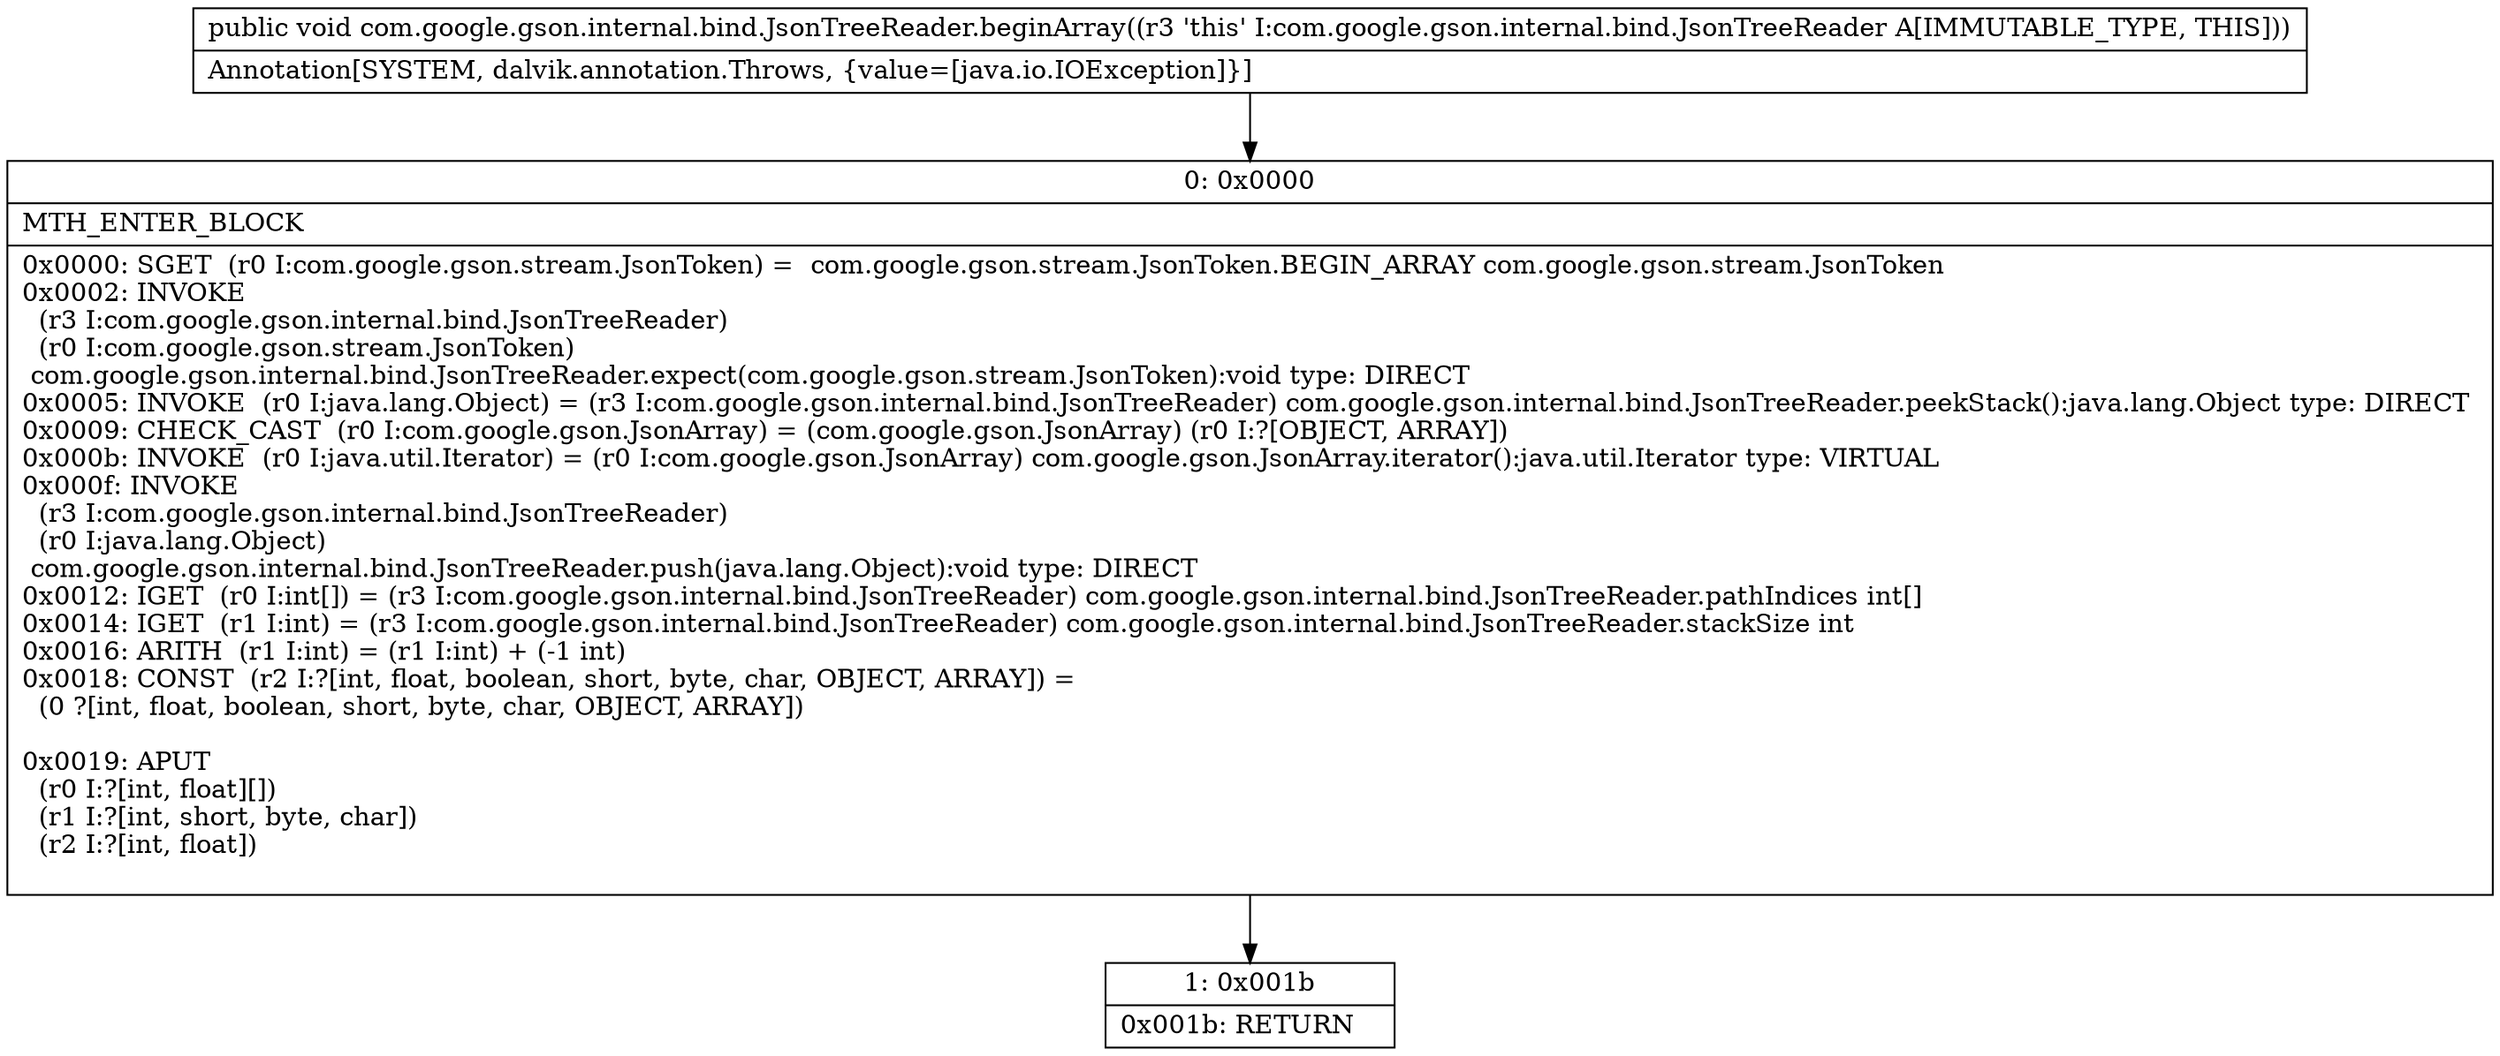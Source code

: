 digraph "CFG forcom.google.gson.internal.bind.JsonTreeReader.beginArray()V" {
Node_0 [shape=record,label="{0\:\ 0x0000|MTH_ENTER_BLOCK\l|0x0000: SGET  (r0 I:com.google.gson.stream.JsonToken) =  com.google.gson.stream.JsonToken.BEGIN_ARRAY com.google.gson.stream.JsonToken \l0x0002: INVOKE  \l  (r3 I:com.google.gson.internal.bind.JsonTreeReader)\l  (r0 I:com.google.gson.stream.JsonToken)\l com.google.gson.internal.bind.JsonTreeReader.expect(com.google.gson.stream.JsonToken):void type: DIRECT \l0x0005: INVOKE  (r0 I:java.lang.Object) = (r3 I:com.google.gson.internal.bind.JsonTreeReader) com.google.gson.internal.bind.JsonTreeReader.peekStack():java.lang.Object type: DIRECT \l0x0009: CHECK_CAST  (r0 I:com.google.gson.JsonArray) = (com.google.gson.JsonArray) (r0 I:?[OBJECT, ARRAY]) \l0x000b: INVOKE  (r0 I:java.util.Iterator) = (r0 I:com.google.gson.JsonArray) com.google.gson.JsonArray.iterator():java.util.Iterator type: VIRTUAL \l0x000f: INVOKE  \l  (r3 I:com.google.gson.internal.bind.JsonTreeReader)\l  (r0 I:java.lang.Object)\l com.google.gson.internal.bind.JsonTreeReader.push(java.lang.Object):void type: DIRECT \l0x0012: IGET  (r0 I:int[]) = (r3 I:com.google.gson.internal.bind.JsonTreeReader) com.google.gson.internal.bind.JsonTreeReader.pathIndices int[] \l0x0014: IGET  (r1 I:int) = (r3 I:com.google.gson.internal.bind.JsonTreeReader) com.google.gson.internal.bind.JsonTreeReader.stackSize int \l0x0016: ARITH  (r1 I:int) = (r1 I:int) + (\-1 int) \l0x0018: CONST  (r2 I:?[int, float, boolean, short, byte, char, OBJECT, ARRAY]) = \l  (0 ?[int, float, boolean, short, byte, char, OBJECT, ARRAY])\l \l0x0019: APUT  \l  (r0 I:?[int, float][])\l  (r1 I:?[int, short, byte, char])\l  (r2 I:?[int, float])\l \l}"];
Node_1 [shape=record,label="{1\:\ 0x001b|0x001b: RETURN   \l}"];
MethodNode[shape=record,label="{public void com.google.gson.internal.bind.JsonTreeReader.beginArray((r3 'this' I:com.google.gson.internal.bind.JsonTreeReader A[IMMUTABLE_TYPE, THIS]))  | Annotation[SYSTEM, dalvik.annotation.Throws, \{value=[java.io.IOException]\}]\l}"];
MethodNode -> Node_0;
Node_0 -> Node_1;
}

